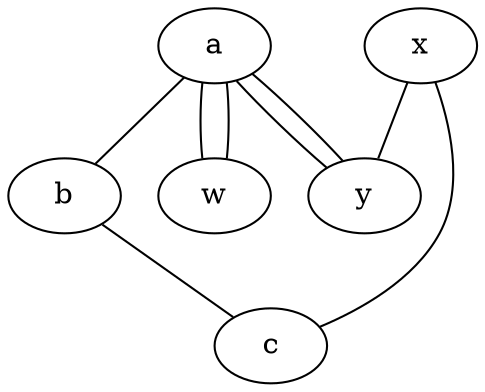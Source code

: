 graph test2 {
       a -- b -- c;
            a -- {w y};
            a -- {w y};
       x -- c [w=10.0];
       x -- y [w=5.0,len=3];
}


